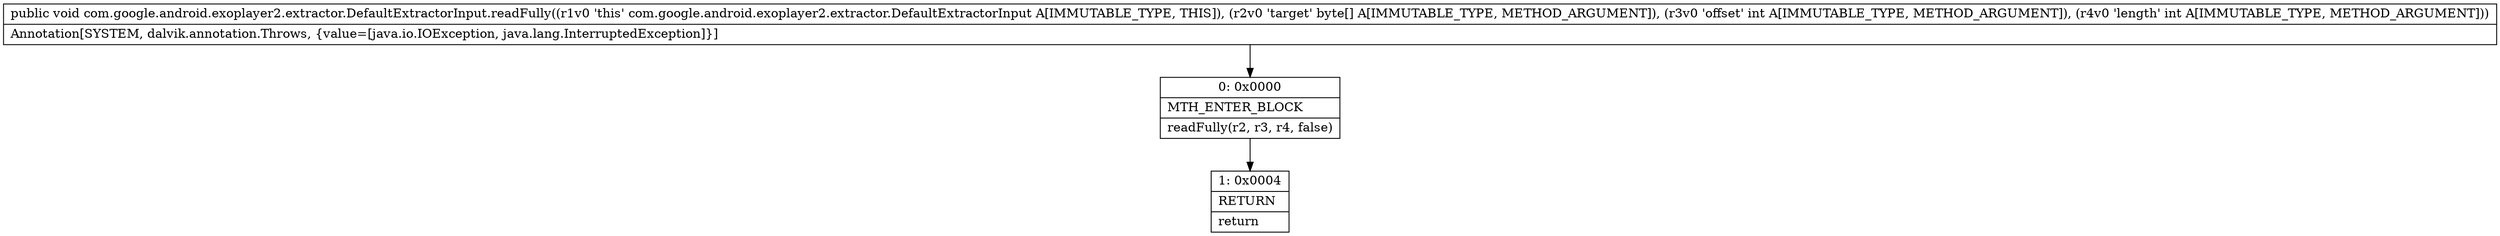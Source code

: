 digraph "CFG forcom.google.android.exoplayer2.extractor.DefaultExtractorInput.readFully([BII)V" {
Node_0 [shape=record,label="{0\:\ 0x0000|MTH_ENTER_BLOCK\l|readFully(r2, r3, r4, false)\l}"];
Node_1 [shape=record,label="{1\:\ 0x0004|RETURN\l|return\l}"];
MethodNode[shape=record,label="{public void com.google.android.exoplayer2.extractor.DefaultExtractorInput.readFully((r1v0 'this' com.google.android.exoplayer2.extractor.DefaultExtractorInput A[IMMUTABLE_TYPE, THIS]), (r2v0 'target' byte[] A[IMMUTABLE_TYPE, METHOD_ARGUMENT]), (r3v0 'offset' int A[IMMUTABLE_TYPE, METHOD_ARGUMENT]), (r4v0 'length' int A[IMMUTABLE_TYPE, METHOD_ARGUMENT]))  | Annotation[SYSTEM, dalvik.annotation.Throws, \{value=[java.io.IOException, java.lang.InterruptedException]\}]\l}"];
MethodNode -> Node_0;
Node_0 -> Node_1;
}

